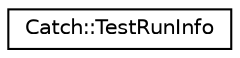 digraph "Graphical Class Hierarchy"
{
  edge [fontname="Helvetica",fontsize="10",labelfontname="Helvetica",labelfontsize="10"];
  node [fontname="Helvetica",fontsize="10",shape=record];
  rankdir="LR";
  Node1 [label="Catch::TestRunInfo",height=0.2,width=0.4,color="black", fillcolor="white", style="filled",URL="$da/d8a/structCatch_1_1TestRunInfo.html"];
}
